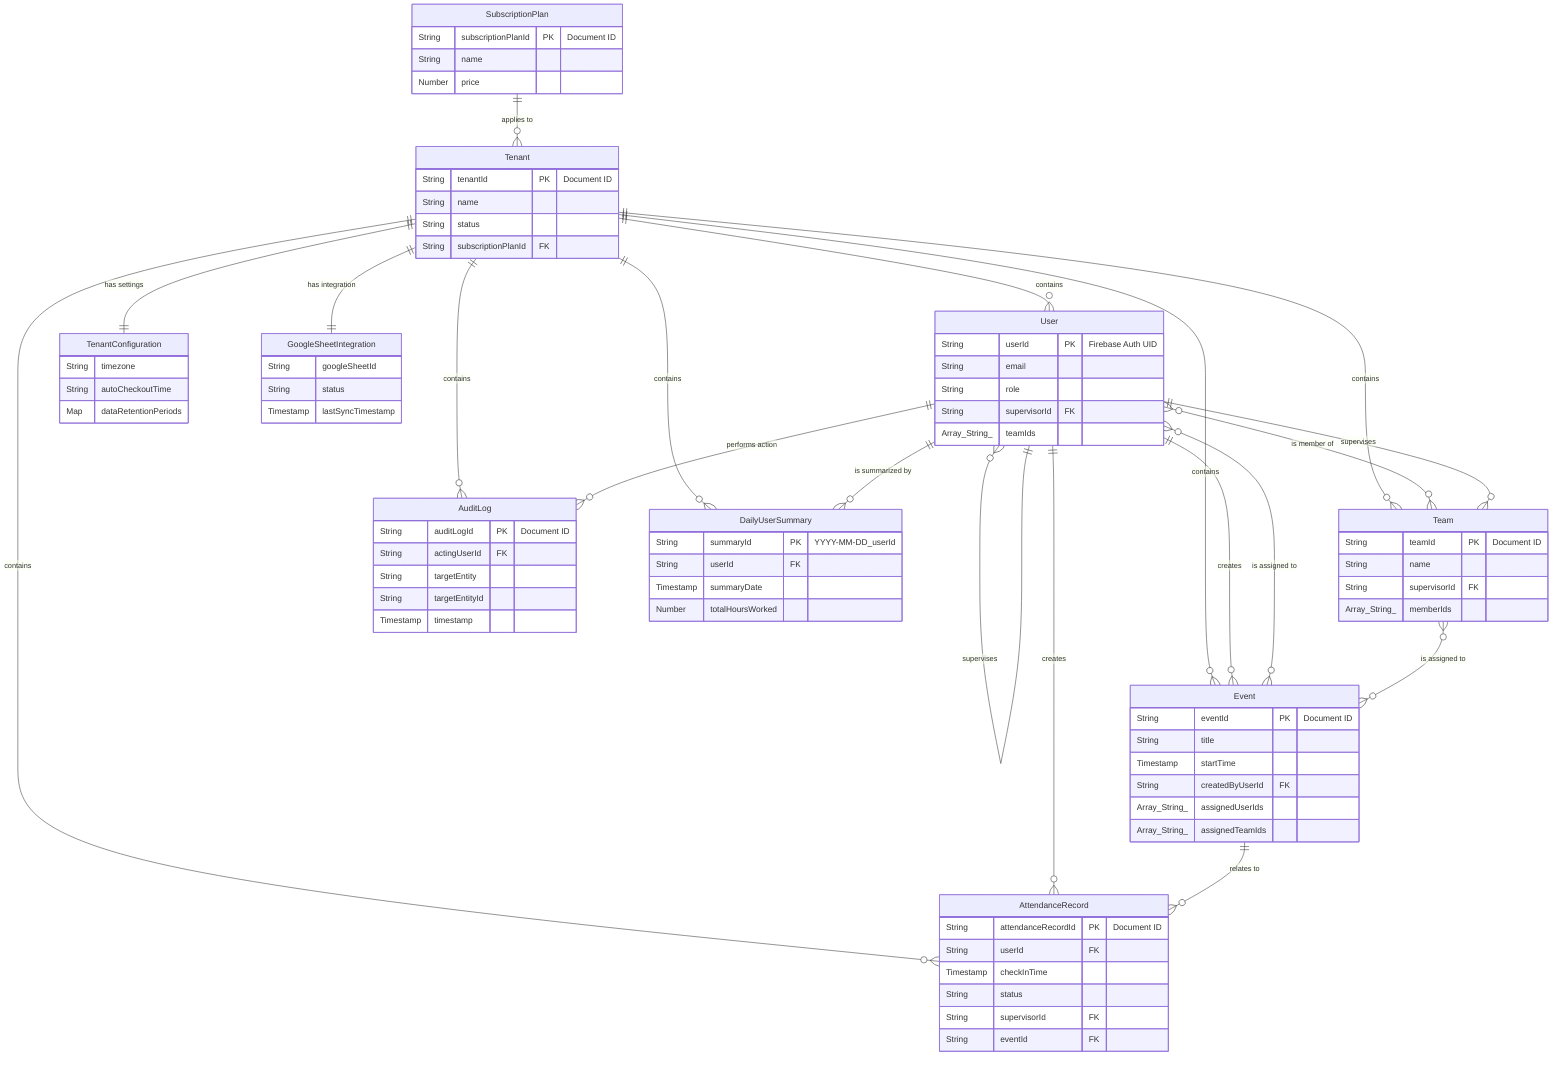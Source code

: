 erDiagram
    Tenant {
        String tenantId PK "Document ID"
        String name
        String status
        String subscriptionPlanId FK
    }

    User {
        String userId PK "Firebase Auth UID"
        String email
        String role
        String supervisorId FK
        Array_String_ teamIds
    }

    Team {
        String teamId PK "Document ID"
        String name
        String supervisorId FK
        Array_String_ memberIds
    }

    AttendanceRecord {
        String attendanceRecordId PK "Document ID"
        String userId FK
        Timestamp checkInTime
        String status
        String supervisorId FK
        String eventId FK
    }

    Event {
        String eventId PK "Document ID"
        String title
        Timestamp startTime
        String createdByUserId FK
        Array_String_ assignedUserIds
        Array_String_ assignedTeamIds
    }

    AuditLog {
        String auditLogId PK "Document ID"
        String actingUserId FK
        String targetEntity
        String targetEntityId
        Timestamp timestamp
    }

    SubscriptionPlan {
        String subscriptionPlanId PK "Document ID"
        String name
        Number price
    }

    TenantConfiguration {
        String timezone
        String autoCheckoutTime
        Map dataRetentionPeriods
    }

    GoogleSheetIntegration {
        String googleSheetId
        String status
        Timestamp lastSyncTimestamp
    }

    DailyUserSummary {
        String summaryId PK "YYYY-MM-DD_userId"
        String userId FK
        Timestamp summaryDate
        Number totalHoursWorked
    }

    Tenant ||--o{ User : "contains"
    Tenant ||--o{ Team : "contains"
    Tenant ||--o{ AttendanceRecord : "contains"
    Tenant ||--o{ Event : "contains"
    Tenant ||--o{ AuditLog : "contains"
    Tenant ||--o{ DailyUserSummary : "contains"
    Tenant ||--|| TenantConfiguration : "has settings"
    Tenant ||--|| GoogleSheetIntegration : "has integration"

    SubscriptionPlan ||--o{ Tenant : "applies to"

    User }o--|| User : "supervises"
    User }o--o{ Team : "is member of"
    User ||--o{ AttendanceRecord : "creates"
    User ||--o{ Event : "creates"
    User }o--o{ Event : "is assigned to"
    User ||--o{ AuditLog : "performs action"
    User ||--o{ DailyUserSummary : "is summarized by"
    User ||--o{ Team : "supervises"

    Event ||--o{ AttendanceRecord : "relates to"
    Team }o--o{ Event : "is assigned to"